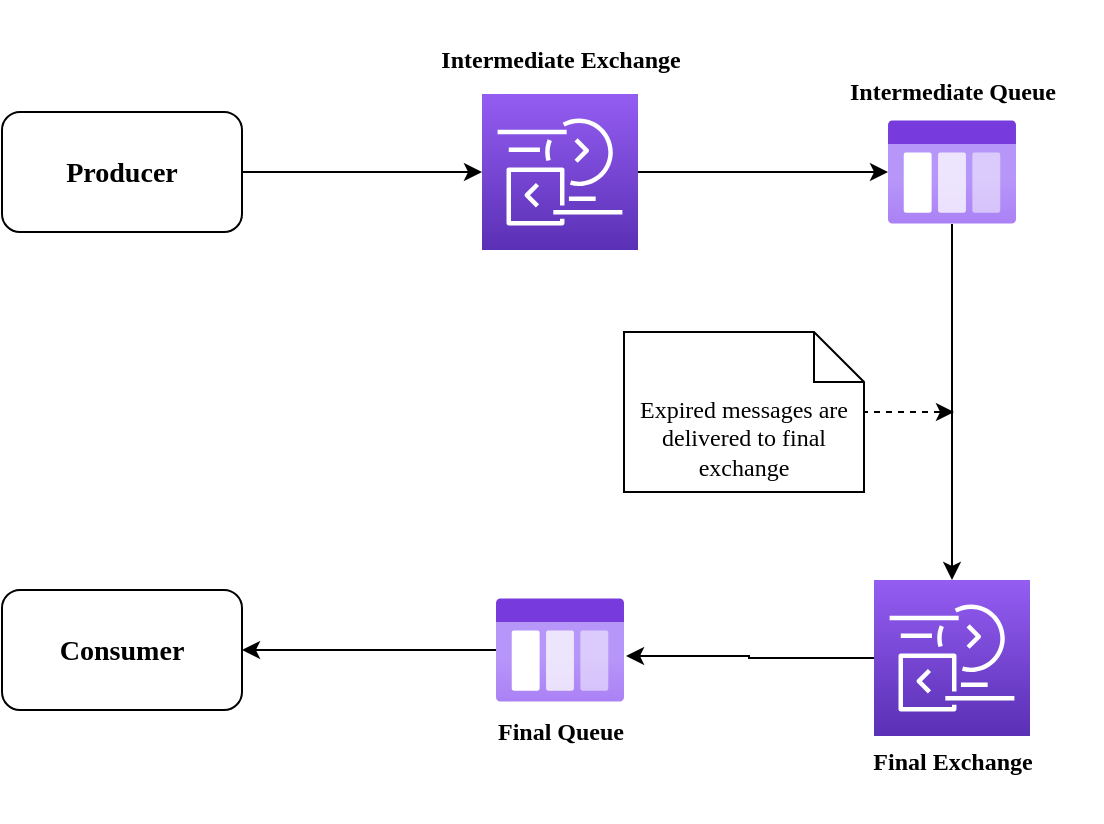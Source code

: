 <mxfile version="20.2.7" type="device"><diagram id="kj2NmyGVpevrn717_PEo" name="Page-1"><mxGraphModel dx="1366" dy="698" grid="1" gridSize="10" guides="1" tooltips="1" connect="1" arrows="1" fold="1" page="1" pageScale="1" pageWidth="827" pageHeight="1169" math="0" shadow="0"><root><mxCell id="0"/><mxCell id="1" parent="0"/><mxCell id="Wyo7UdiUx2KQf6pGvo3P-18" style="edgeStyle=orthogonalEdgeStyle;rounded=0;orthogonalLoop=1;jettySize=auto;html=1;entryX=1;entryY=0.5;entryDx=0;entryDy=0;fontFamily=Tahoma;" edge="1" parent="1" source="Wyo7UdiUx2KQf6pGvo3P-1" target="Wyo7UdiUx2KQf6pGvo3P-10"><mxGeometry relative="1" as="geometry"/></mxCell><mxCell id="Wyo7UdiUx2KQf6pGvo3P-1" value="" style="aspect=fixed;html=1;points=[];align=center;image;fontSize=12;image=img/lib/azure2/general/Storage_Queue.svg;" vertex="1" parent="1"><mxGeometry x="287" y="333" width="64" height="52" as="geometry"/></mxCell><mxCell id="Wyo7UdiUx2KQf6pGvo3P-13" style="edgeStyle=orthogonalEdgeStyle;rounded=0;orthogonalLoop=1;jettySize=auto;html=1;fontFamily=Tahoma;" edge="1" parent="1" source="Wyo7UdiUx2KQf6pGvo3P-3" target="Wyo7UdiUx2KQf6pGvo3P-6"><mxGeometry relative="1" as="geometry"/></mxCell><mxCell id="Wyo7UdiUx2KQf6pGvo3P-3" value="" style="sketch=0;points=[[0,0,0],[0.25,0,0],[0.5,0,0],[0.75,0,0],[1,0,0],[0,1,0],[0.25,1,0],[0.5,1,0],[0.75,1,0],[1,1,0],[0,0.25,0],[0,0.5,0],[0,0.75,0],[1,0.25,0],[1,0.5,0],[1,0.75,0]];outlineConnect=0;fontColor=#232F3E;gradientColor=#945DF2;gradientDirection=north;fillColor=#5A30B5;strokeColor=#ffffff;dashed=0;verticalLabelPosition=bottom;verticalAlign=top;align=center;html=1;fontSize=12;fontStyle=0;aspect=fixed;shape=mxgraph.aws4.resourceIcon;resIcon=mxgraph.aws4.data_exchange;" vertex="1" parent="1"><mxGeometry x="280" y="81" width="78" height="78" as="geometry"/></mxCell><mxCell id="Wyo7UdiUx2KQf6pGvo3P-16" style="edgeStyle=orthogonalEdgeStyle;rounded=0;orthogonalLoop=1;jettySize=auto;html=1;entryX=1.016;entryY=0.557;entryDx=0;entryDy=0;entryPerimeter=0;fontFamily=Tahoma;" edge="1" parent="1" source="Wyo7UdiUx2KQf6pGvo3P-5" target="Wyo7UdiUx2KQf6pGvo3P-1"><mxGeometry relative="1" as="geometry"/></mxCell><mxCell id="Wyo7UdiUx2KQf6pGvo3P-5" value="" style="sketch=0;points=[[0,0,0],[0.25,0,0],[0.5,0,0],[0.75,0,0],[1,0,0],[0,1,0],[0.25,1,0],[0.5,1,0],[0.75,1,0],[1,1,0],[0,0.25,0],[0,0.5,0],[0,0.75,0],[1,0.25,0],[1,0.5,0],[1,0.75,0]];outlineConnect=0;fontColor=#232F3E;gradientColor=#945DF2;gradientDirection=north;fillColor=#5A30B5;strokeColor=#ffffff;dashed=0;verticalLabelPosition=bottom;verticalAlign=top;align=center;html=1;fontSize=12;fontStyle=0;aspect=fixed;shape=mxgraph.aws4.resourceIcon;resIcon=mxgraph.aws4.data_exchange;" vertex="1" parent="1"><mxGeometry x="476" y="324" width="78" height="78" as="geometry"/></mxCell><mxCell id="Wyo7UdiUx2KQf6pGvo3P-15" style="edgeStyle=orthogonalEdgeStyle;rounded=0;orthogonalLoop=1;jettySize=auto;html=1;fontFamily=Tahoma;" edge="1" parent="1" source="Wyo7UdiUx2KQf6pGvo3P-6" target="Wyo7UdiUx2KQf6pGvo3P-5"><mxGeometry relative="1" as="geometry"/></mxCell><mxCell id="Wyo7UdiUx2KQf6pGvo3P-6" value="" style="aspect=fixed;html=1;points=[];align=center;image;fontSize=12;image=img/lib/azure2/general/Storage_Queue.svg;" vertex="1" parent="1"><mxGeometry x="483" y="94" width="64" height="52" as="geometry"/></mxCell><mxCell id="Wyo7UdiUx2KQf6pGvo3P-12" style="edgeStyle=orthogonalEdgeStyle;rounded=0;orthogonalLoop=1;jettySize=auto;html=1;entryX=0;entryY=0.5;entryDx=0;entryDy=0;entryPerimeter=0;fontFamily=Tahoma;" edge="1" parent="1" source="Wyo7UdiUx2KQf6pGvo3P-9" target="Wyo7UdiUx2KQf6pGvo3P-3"><mxGeometry relative="1" as="geometry"/></mxCell><mxCell id="Wyo7UdiUx2KQf6pGvo3P-9" value="&lt;h3&gt;&lt;font face=&quot;Poppins&quot; data-font-src=&quot;https://fonts.googleapis.com/css?family=Poppins&quot;&gt;Producer&lt;/font&gt;&lt;/h3&gt;" style="rounded=1;whiteSpace=wrap;html=1;" vertex="1" parent="1"><mxGeometry x="40" y="90" width="120" height="60" as="geometry"/></mxCell><mxCell id="Wyo7UdiUx2KQf6pGvo3P-10" value="&lt;h3&gt;&lt;font face=&quot;Poppins&quot; data-font-src=&quot;https://fonts.googleapis.com/css?family=Poppins&quot;&gt;Consumer&lt;/font&gt;&lt;/h3&gt;" style="rounded=1;whiteSpace=wrap;html=1;" vertex="1" parent="1"><mxGeometry x="40" y="329" width="120" height="60" as="geometry"/></mxCell><mxCell id="Wyo7UdiUx2KQf6pGvo3P-11" value="&lt;h4&gt;Intermediate Exchange&lt;/h4&gt;" style="text;html=1;align=center;verticalAlign=middle;resizable=0;points=[];autosize=1;strokeColor=none;fillColor=none;fontFamily=Tahoma;" vertex="1" parent="1"><mxGeometry x="234" y="34" width="170" height="60" as="geometry"/></mxCell><mxCell id="Wyo7UdiUx2KQf6pGvo3P-19" value="&lt;h4&gt;Final Exchange&lt;/h4&gt;" style="text;html=1;align=center;verticalAlign=middle;resizable=0;points=[];autosize=1;strokeColor=none;fillColor=none;fontFamily=Tahoma;" vertex="1" parent="1"><mxGeometry x="460" y="385" width="110" height="60" as="geometry"/></mxCell><mxCell id="Wyo7UdiUx2KQf6pGvo3P-20" value="&lt;h4&gt;Final Queue&lt;/h4&gt;" style="text;html=1;align=center;verticalAlign=middle;resizable=0;points=[];autosize=1;strokeColor=none;fillColor=none;fontFamily=Tahoma;" vertex="1" parent="1"><mxGeometry x="274" y="370" width="90" height="60" as="geometry"/></mxCell><mxCell id="Wyo7UdiUx2KQf6pGvo3P-21" value="&lt;h4&gt;Intermediate Queue&lt;/h4&gt;" style="text;html=1;align=center;verticalAlign=middle;resizable=0;points=[];autosize=1;strokeColor=none;fillColor=none;fontFamily=Tahoma;" vertex="1" parent="1"><mxGeometry x="440" y="50" width="150" height="60" as="geometry"/></mxCell><mxCell id="Wyo7UdiUx2KQf6pGvo3P-31" style="edgeStyle=orthogonalEdgeStyle;rounded=0;orthogonalLoop=1;jettySize=auto;html=1;dashed=1;fontFamily=Poppins;fontSource=https%3A%2F%2Ffonts.googleapis.com%2Fcss%3Ffamily%3DPoppins;strokeColor=default;" edge="1" parent="1"><mxGeometry relative="1" as="geometry"><mxPoint x="516" y="240" as="targetPoint"/><mxPoint x="470" y="240" as="sourcePoint"/></mxGeometry></mxCell><mxCell id="Wyo7UdiUx2KQf6pGvo3P-29" value="Expired messages are delivered to final exchange" style="shape=note2;boundedLbl=1;whiteSpace=wrap;html=1;size=25;verticalAlign=top;align=center;fontFamily=Poppins;fontSource=https%3A%2F%2Ffonts.googleapis.com%2Fcss%3Ffamily%3DPoppins;" vertex="1" parent="1"><mxGeometry x="351" y="200" width="120" height="80" as="geometry"/></mxCell></root></mxGraphModel></diagram></mxfile>